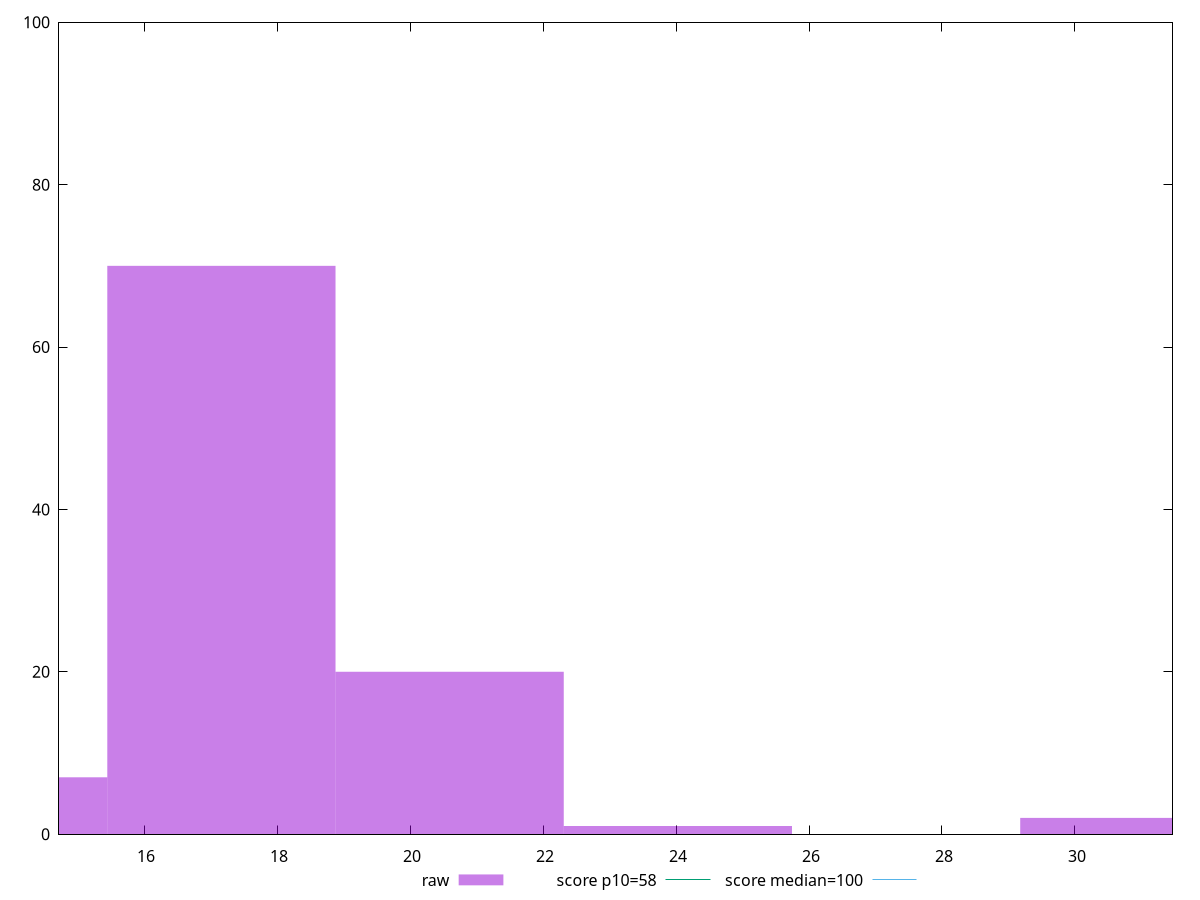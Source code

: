 reset

$raw <<EOF
30.892591479315634 2
13.730040657473616 7
17.162550821842018 70
20.595060986210424 20
24.02757115057883 1
EOF

set key outside below
set boxwidth 3.432510164368404
set xrange [14.719999999999853:31.466666666666665]
set yrange [0:100]
set trange [0:100]
set style fill transparent solid 0.5 noborder

set parametric
set terminal svg size 640, 490 enhanced background rgb 'white'
set output "reports/report_00031_2021-02-24T23-18-18.084Z/estimated-input-latency/samples/astro/raw/histogram.svg"

plot $raw title "raw" with boxes, \
     58,t title "score p10=58", \
     100,t title "score median=100"

reset
